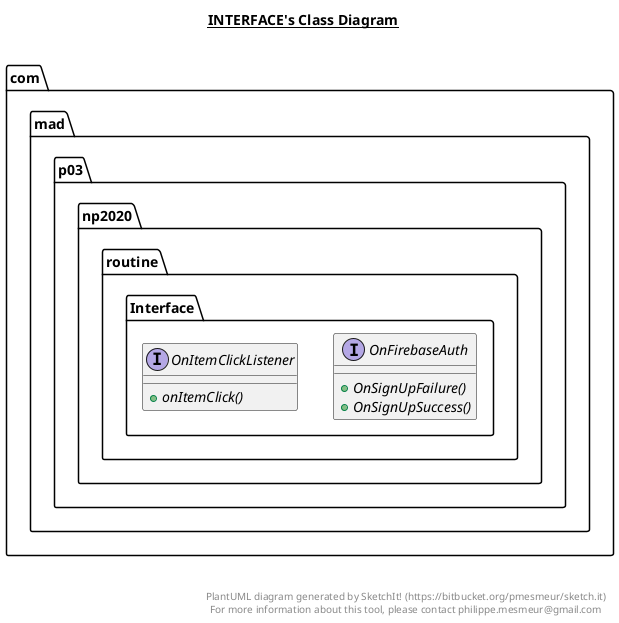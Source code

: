 @startuml

title __INTERFACE's Class Diagram__\n

  namespace com.mad.p03.np2020.routine {
    namespace Interface {
      interface com.mad.p03.np2020.routine.Interface.OnFirebaseAuth {
          {abstract} + OnSignUpFailure()
          {abstract} + OnSignUpSuccess()
      }
    }
  }
  

  namespace com.mad.p03.np2020.routine {
    namespace Interface {
      interface com.mad.p03.np2020.routine.Interface.OnItemClickListener {
          {abstract} + onItemClick()
      }
    }
  }
  



right footer


PlantUML diagram generated by SketchIt! (https://bitbucket.org/pmesmeur/sketch.it)
For more information about this tool, please contact philippe.mesmeur@gmail.com
endfooter

@enduml
